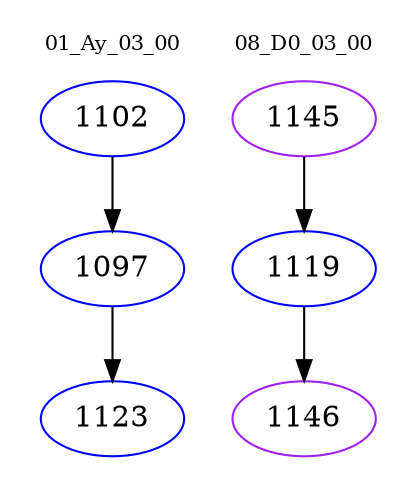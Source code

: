 digraph{
subgraph cluster_0 {
color = white
label = "01_Ay_03_00";
fontsize=10;
T0_1102 [label="1102", color="blue"]
T0_1102 -> T0_1097 [color="black"]
T0_1097 [label="1097", color="blue"]
T0_1097 -> T0_1123 [color="black"]
T0_1123 [label="1123", color="blue"]
}
subgraph cluster_1 {
color = white
label = "08_D0_03_00";
fontsize=10;
T1_1145 [label="1145", color="purple"]
T1_1145 -> T1_1119 [color="black"]
T1_1119 [label="1119", color="blue"]
T1_1119 -> T1_1146 [color="black"]
T1_1146 [label="1146", color="purple"]
}
}
